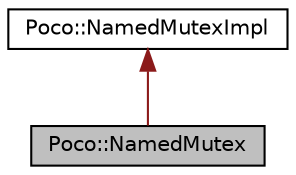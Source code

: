 digraph "Poco::NamedMutex"
{
 // LATEX_PDF_SIZE
  edge [fontname="Helvetica",fontsize="10",labelfontname="Helvetica",labelfontsize="10"];
  node [fontname="Helvetica",fontsize="10",shape=record];
  Node1 [label="Poco::NamedMutex",height=0.2,width=0.4,color="black", fillcolor="grey75", style="filled", fontcolor="black",tooltip=" "];
  Node2 -> Node1 [dir="back",color="firebrick4",fontsize="10",style="solid"];
  Node2 [label="Poco::NamedMutexImpl",height=0.2,width=0.4,color="black", fillcolor="white", style="filled",URL="$classPoco_1_1NamedMutexImpl.html",tooltip=" "];
}
